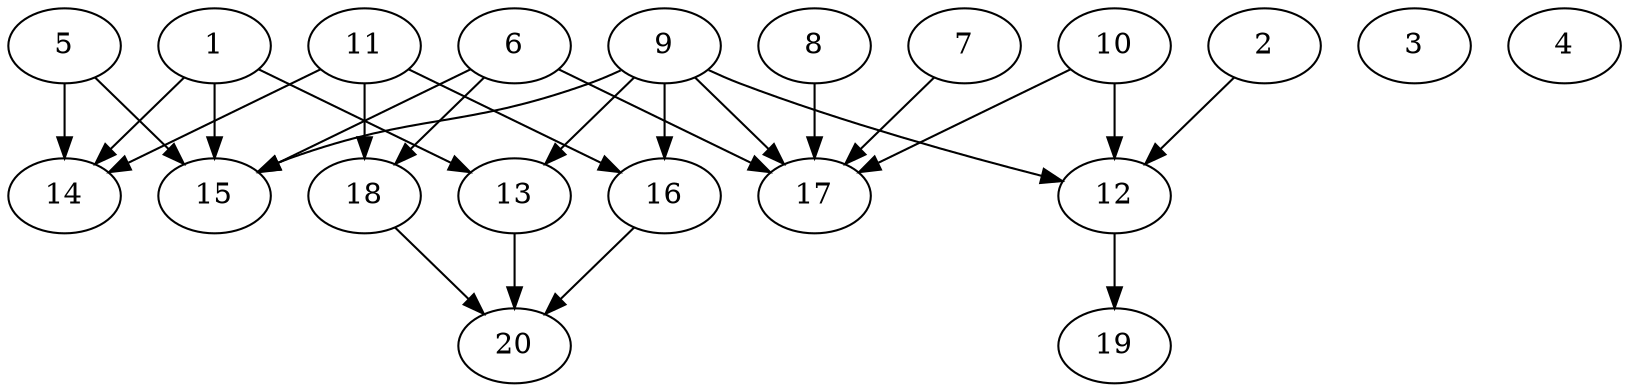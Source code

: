 // DAG automatically generated by daggen at Sat Jul 27 15:39:06 2019
// ./daggen --dot -n 20 --ccr 0.3 --fat 0.8 --regular 0.5 --density 0.4 --mindata 5242880 --maxdata 52428800 
digraph G {
  1 [size="136403627", alpha="0.18", expect_size="40921088"] 
  1 -> 13 [size ="40921088"]
  1 -> 14 [size ="40921088"]
  1 -> 15 [size ="40921088"]
  2 [size="109066240", alpha="0.07", expect_size="32719872"] 
  2 -> 12 [size ="32719872"]
  3 [size="109639680", alpha="0.17", expect_size="32891904"] 
  4 [size="49807360", alpha="0.19", expect_size="14942208"] 
  5 [size="108581547", alpha="0.02", expect_size="32574464"] 
  5 -> 14 [size ="32574464"]
  5 -> 15 [size ="32574464"]
  6 [size="69806080", alpha="0.15", expect_size="20941824"] 
  6 -> 15 [size ="20941824"]
  6 -> 17 [size ="20941824"]
  6 -> 18 [size ="20941824"]
  7 [size="67194880", alpha="0.08", expect_size="20158464"] 
  7 -> 17 [size ="20158464"]
  8 [size="150258347", alpha="0.04", expect_size="45077504"] 
  8 -> 17 [size ="45077504"]
  9 [size="30327467", alpha="0.17", expect_size="9098240"] 
  9 -> 12 [size ="9098240"]
  9 -> 13 [size ="9098240"]
  9 -> 15 [size ="9098240"]
  9 -> 16 [size ="9098240"]
  9 -> 17 [size ="9098240"]
  10 [size="18169173", alpha="0.01", expect_size="5450752"] 
  10 -> 12 [size ="5450752"]
  10 -> 17 [size ="5450752"]
  11 [size="49762987", alpha="0.04", expect_size="14928896"] 
  11 -> 14 [size ="14928896"]
  11 -> 16 [size ="14928896"]
  11 -> 18 [size ="14928896"]
  12 [size="34778453", alpha="0.04", expect_size="10433536"] 
  12 -> 19 [size ="10433536"]
  13 [size="92549120", alpha="0.07", expect_size="27764736"] 
  13 -> 20 [size ="27764736"]
  14 [size="71628800", alpha="0.01", expect_size="21488640"] 
  15 [size="63279787", alpha="0.01", expect_size="18983936"] 
  16 [size="82001920", alpha="0.16", expect_size="24600576"] 
  16 -> 20 [size ="24600576"]
  17 [size="46530560", alpha="0.14", expect_size="13959168"] 
  18 [size="109366613", alpha="0.00", expect_size="32809984"] 
  18 -> 20 [size ="32809984"]
  19 [size="138622293", alpha="0.08", expect_size="41586688"] 
  20 [size="111895893", alpha="0.10", expect_size="33568768"] 
}
